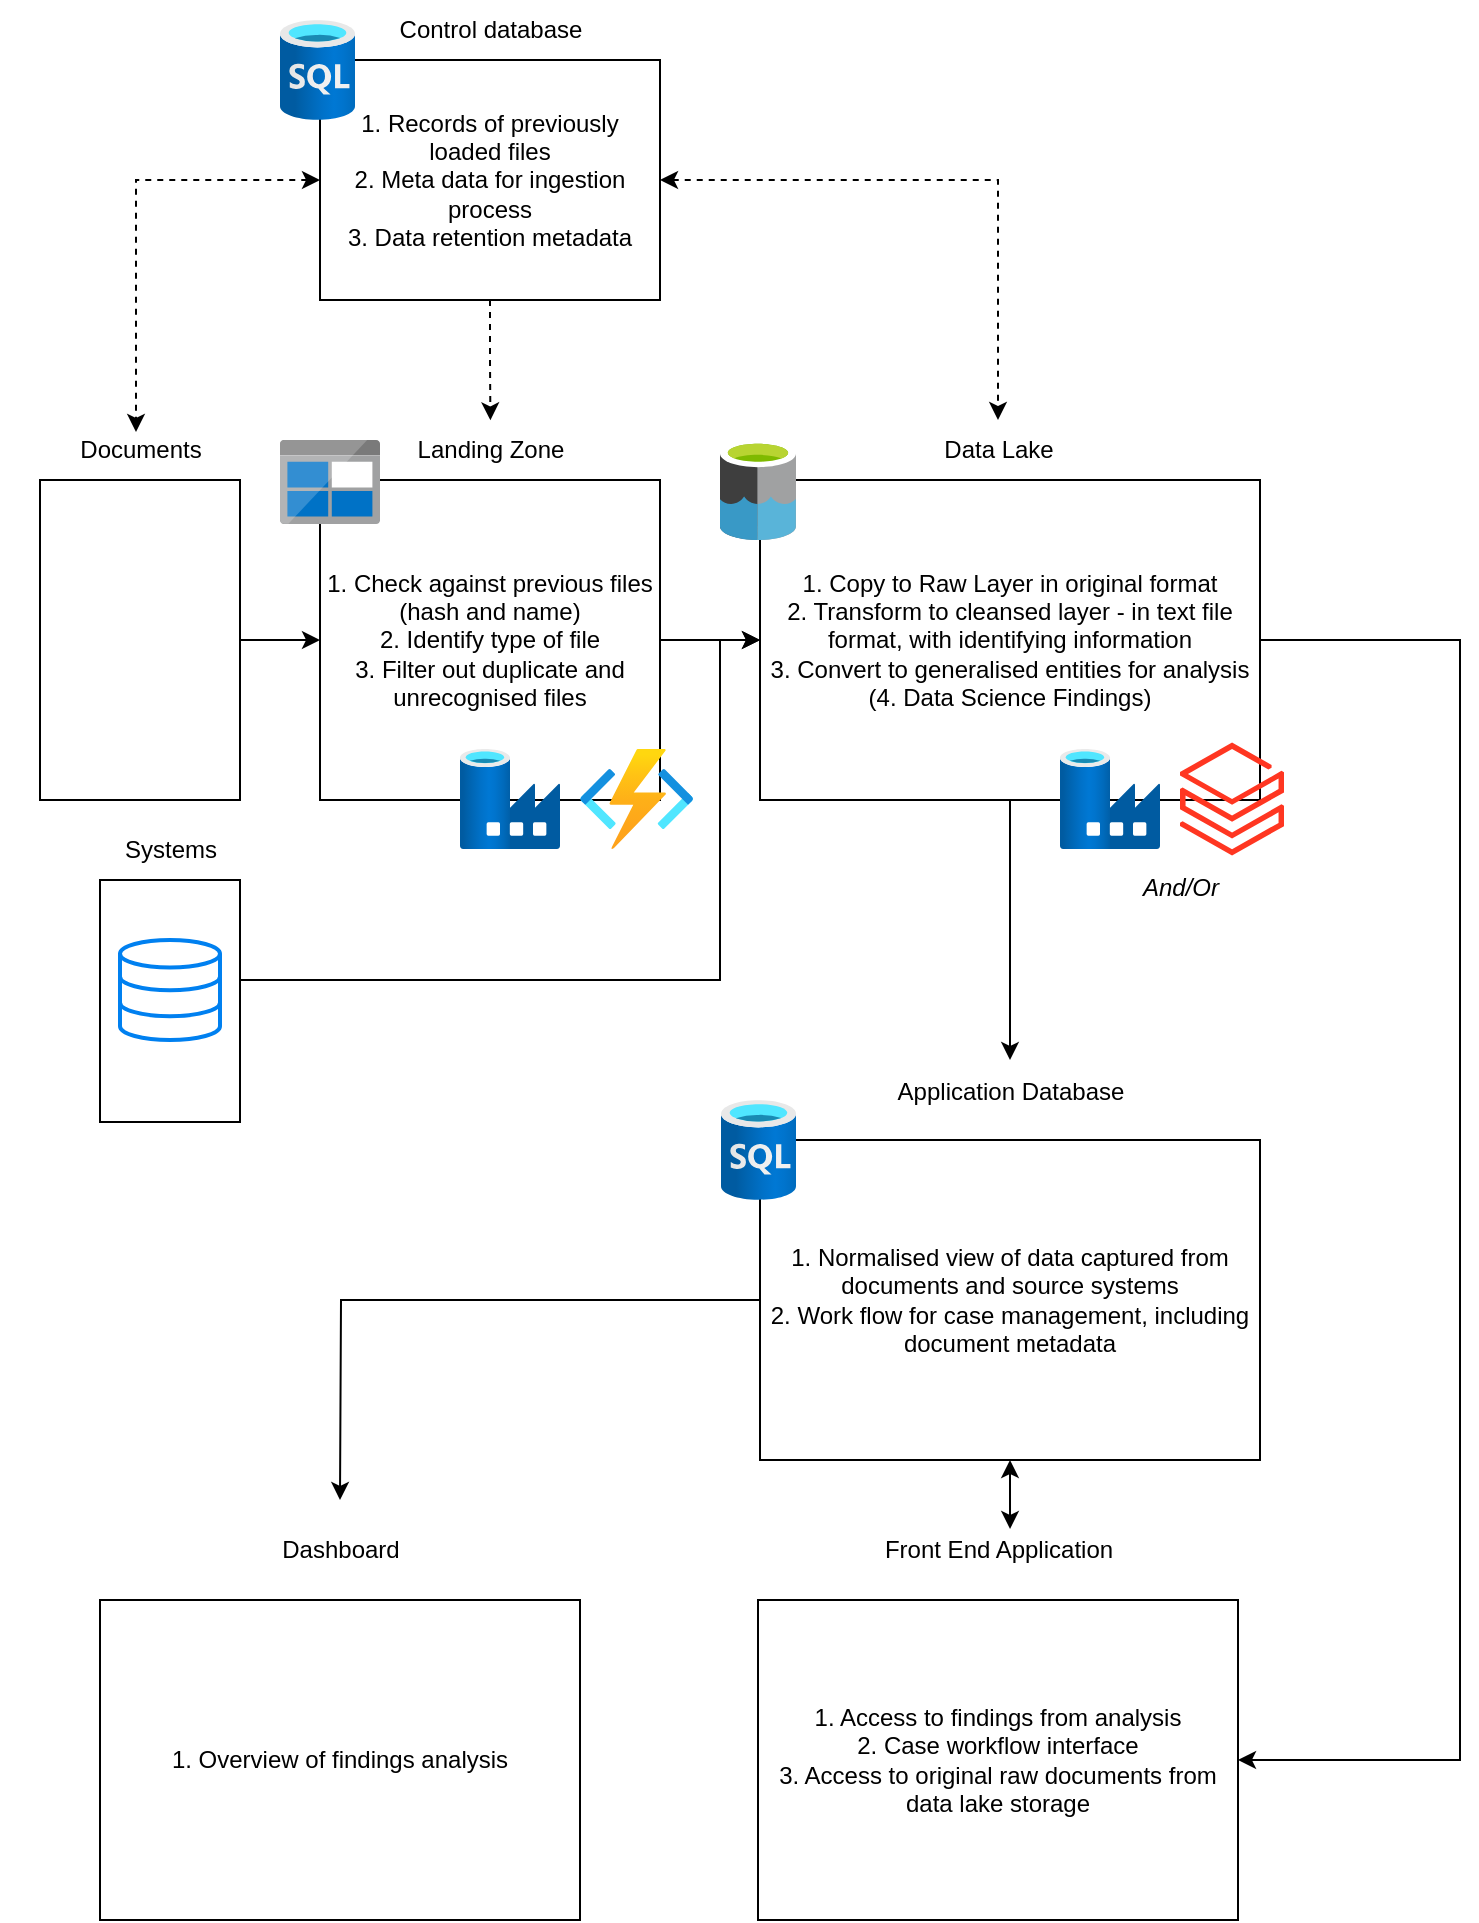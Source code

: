 <mxfile version="20.3.7" type="github" pages="2">
  <diagram id="Pra7Ti1Itql7A0pMZJDG" name="Page-1">
    <mxGraphModel dx="1778" dy="921" grid="1" gridSize="10" guides="1" tooltips="1" connect="1" arrows="1" fold="1" page="1" pageScale="1" pageWidth="827" pageHeight="1169" math="0" shadow="0">
      <root>
        <mxCell id="0" />
        <mxCell id="1" parent="0" />
        <mxCell id="P-3rOzOowKx57UyMNsX6-17" style="edgeStyle=orthogonalEdgeStyle;rounded=0;orthogonalLoop=1;jettySize=auto;html=1;dashed=1;startArrow=classic;startFill=1;" edge="1" parent="1" source="P-3rOzOowKx57UyMNsX6-2" target="P-3rOzOowKx57UyMNsX6-3">
          <mxGeometry relative="1" as="geometry" />
        </mxCell>
        <mxCell id="P-3rOzOowKx57UyMNsX6-18" style="edgeStyle=orthogonalEdgeStyle;rounded=0;orthogonalLoop=1;jettySize=auto;html=1;entryX=0.475;entryY=0.2;entryDx=0;entryDy=0;entryPerimeter=0;dashed=1;startArrow=classic;startFill=1;" edge="1" parent="1" source="P-3rOzOowKx57UyMNsX6-2" target="c69klhJZtKXw2RqqqRLg-3">
          <mxGeometry relative="1" as="geometry" />
        </mxCell>
        <mxCell id="P-3rOzOowKx57UyMNsX6-31" style="edgeStyle=orthogonalEdgeStyle;rounded=0;orthogonalLoop=1;jettySize=auto;html=1;entryX=0.502;entryY=0.006;entryDx=0;entryDy=0;entryPerimeter=0;startArrow=none;startFill=0;dashed=1;" edge="1" parent="1" source="P-3rOzOowKx57UyMNsX6-2" target="c69klhJZtKXw2RqqqRLg-10">
          <mxGeometry relative="1" as="geometry" />
        </mxCell>
        <mxCell id="P-3rOzOowKx57UyMNsX6-2" value="1. Records of previously loaded files&lt;br&gt;2. Meta data for ingestion process&lt;br&gt;3. Data retention metadata" style="rounded=0;whiteSpace=wrap;html=1;" vertex="1" parent="1">
          <mxGeometry x="200" y="90" width="170" height="120" as="geometry" />
        </mxCell>
        <mxCell id="P-3rOzOowKx57UyMNsX6-9" style="edgeStyle=orthogonalEdgeStyle;rounded=0;orthogonalLoop=1;jettySize=auto;html=1;" edge="1" parent="1" source="c69klhJZtKXw2RqqqRLg-11" target="c69klhJZtKXw2RqqqRLg-13">
          <mxGeometry relative="1" as="geometry">
            <Array as="points">
              <mxPoint x="400" y="550" />
              <mxPoint x="400" y="380" />
            </Array>
          </mxGeometry>
        </mxCell>
        <mxCell id="c69klhJZtKXw2RqqqRLg-11" value="" style="rounded=0;whiteSpace=wrap;html=1;" vertex="1" parent="1">
          <mxGeometry x="90" y="500" width="70" height="121" as="geometry" />
        </mxCell>
        <mxCell id="P-3rOzOowKx57UyMNsX6-7" style="edgeStyle=orthogonalEdgeStyle;rounded=0;orthogonalLoop=1;jettySize=auto;html=1;" edge="1" parent="1" source="c69klhJZtKXw2RqqqRLg-2" target="c69klhJZtKXw2RqqqRLg-7">
          <mxGeometry relative="1" as="geometry" />
        </mxCell>
        <mxCell id="c69klhJZtKXw2RqqqRLg-2" value="" style="rounded=0;whiteSpace=wrap;html=1;" vertex="1" parent="1">
          <mxGeometry x="60" y="300" width="100" height="160" as="geometry" />
        </mxCell>
        <mxCell id="c69klhJZtKXw2RqqqRLg-3" value="Documents" style="text;html=1;align=center;verticalAlign=middle;resizable=0;points=[];autosize=1;strokeColor=none;fillColor=none;" vertex="1" parent="1">
          <mxGeometry x="70" y="270" width="80" height="30" as="geometry" />
        </mxCell>
        <mxCell id="c69klhJZtKXw2RqqqRLg-4" value="" style="shape=image;html=1;verticalAlign=top;verticalLabelPosition=bottom;labelBackgroundColor=#ffffff;imageAspect=0;aspect=fixed;image=https://cdn3.iconfinder.com/data/icons/document-icons-2/30/647704-pdf-128.png" vertex="1" parent="1">
          <mxGeometry x="85" y="320" width="50" height="50" as="geometry" />
        </mxCell>
        <mxCell id="c69klhJZtKXw2RqqqRLg-5" value="" style="shape=image;html=1;verticalAlign=top;verticalLabelPosition=bottom;labelBackgroundColor=#ffffff;imageAspect=0;aspect=fixed;image=https://cdn3.iconfinder.com/data/icons/document-icons-2/30/647702-excel-128.png" vertex="1" parent="1">
          <mxGeometry x="85" y="390" width="50" height="50" as="geometry" />
        </mxCell>
        <mxCell id="c69klhJZtKXw2RqqqRLg-6" value="" style="html=1;verticalLabelPosition=bottom;align=center;labelBackgroundColor=#ffffff;verticalAlign=top;strokeWidth=2;strokeColor=#0080F0;shadow=0;dashed=0;shape=mxgraph.ios7.icons.data;" vertex="1" parent="1">
          <mxGeometry x="100" y="530" width="50" height="50" as="geometry" />
        </mxCell>
        <mxCell id="P-3rOzOowKx57UyMNsX6-8" style="edgeStyle=orthogonalEdgeStyle;rounded=0;orthogonalLoop=1;jettySize=auto;html=1;entryX=0;entryY=0.5;entryDx=0;entryDy=0;" edge="1" parent="1" source="c69klhJZtKXw2RqqqRLg-7" target="c69klhJZtKXw2RqqqRLg-13">
          <mxGeometry relative="1" as="geometry" />
        </mxCell>
        <mxCell id="c69klhJZtKXw2RqqqRLg-7" value="1. Check against previous files (hash and name)&lt;br&gt;2. Identify type of file&lt;br&gt;3. Filter out duplicate and unrecognised files" style="rounded=0;whiteSpace=wrap;html=1;" vertex="1" parent="1">
          <mxGeometry x="200" y="300" width="170" height="160" as="geometry" />
        </mxCell>
        <mxCell id="c69klhJZtKXw2RqqqRLg-9" value="" style="shape=image;html=1;verticalAlign=top;verticalLabelPosition=bottom;labelBackgroundColor=#ffffff;imageAspect=0;aspect=fixed;image=https://cdn0.iconfinder.com/data/icons/logos-microsoft-office-365/128/Microsoft_Office-09-128.png;dashed=1;strokeColor=#1F0FFF;fillColor=none;" vertex="1" parent="1">
          <mxGeometry x="40" y="282.5" width="45" height="45" as="geometry" />
        </mxCell>
        <mxCell id="c69klhJZtKXw2RqqqRLg-10" value="Landing Zone" style="text;html=1;align=center;verticalAlign=middle;resizable=0;points=[];autosize=1;strokeColor=none;fillColor=none;" vertex="1" parent="1">
          <mxGeometry x="235" y="270" width="100" height="30" as="geometry" />
        </mxCell>
        <mxCell id="c69klhJZtKXw2RqqqRLg-12" value="Systems" style="text;html=1;align=center;verticalAlign=middle;resizable=0;points=[];autosize=1;strokeColor=none;fillColor=none;" vertex="1" parent="1">
          <mxGeometry x="90" y="470" width="70" height="30" as="geometry" />
        </mxCell>
        <mxCell id="P-3rOzOowKx57UyMNsX6-16" style="edgeStyle=orthogonalEdgeStyle;rounded=0;orthogonalLoop=1;jettySize=auto;html=1;" edge="1" parent="1" source="c69klhJZtKXw2RqqqRLg-13">
          <mxGeometry relative="1" as="geometry">
            <mxPoint x="545" y="590" as="targetPoint" />
          </mxGeometry>
        </mxCell>
        <mxCell id="P-3rOzOowKx57UyMNsX6-29" style="edgeStyle=orthogonalEdgeStyle;rounded=0;orthogonalLoop=1;jettySize=auto;html=1;startArrow=none;startFill=0;entryX=1;entryY=0.5;entryDx=0;entryDy=0;" edge="1" parent="1" source="c69klhJZtKXw2RqqqRLg-13" target="P-3rOzOowKx57UyMNsX6-25">
          <mxGeometry relative="1" as="geometry">
            <mxPoint x="780" y="820" as="targetPoint" />
            <Array as="points">
              <mxPoint x="770" y="380" />
              <mxPoint x="770" y="940" />
            </Array>
          </mxGeometry>
        </mxCell>
        <mxCell id="c69klhJZtKXw2RqqqRLg-13" value="1. Copy to Raw Layer in original format&lt;br&gt;2. Transform to cleansed layer - in text file format, with identifying information&lt;br&gt;3. Convert to generalised entities for analysis&lt;br&gt;(4. Data Science Findings)" style="rounded=0;whiteSpace=wrap;html=1;" vertex="1" parent="1">
          <mxGeometry x="420" y="300" width="250" height="160" as="geometry" />
        </mxCell>
        <mxCell id="c69klhJZtKXw2RqqqRLg-15" value="" style="aspect=fixed;html=1;points=[];align=center;image;fontSize=12;image=img/lib/azure2/databases/Data_Factory.svg;dashed=1;strokeColor=#7EB9B9;fillColor=none;" vertex="1" parent="1">
          <mxGeometry x="270" y="434.5" width="50" height="50" as="geometry" />
        </mxCell>
        <mxCell id="c69klhJZtKXw2RqqqRLg-16" value="" style="sketch=0;aspect=fixed;html=1;points=[];align=center;image;fontSize=12;image=img/lib/mscae/BlobBlock.svg;dashed=1;strokeColor=#7EB9B9;fillColor=none;" vertex="1" parent="1">
          <mxGeometry x="180" y="280" width="50" height="42" as="geometry" />
        </mxCell>
        <mxCell id="c69klhJZtKXw2RqqqRLg-17" value="" style="sketch=0;aspect=fixed;html=1;points=[];align=center;image;fontSize=12;image=img/lib/mscae/Data_Lake.svg;dashed=1;strokeColor=#7EB9B9;fillColor=none;" vertex="1" parent="1">
          <mxGeometry x="400" y="280" width="38" height="50" as="geometry" />
        </mxCell>
        <mxCell id="P-3rOzOowKx57UyMNsX6-1" value="" style="aspect=fixed;html=1;points=[];align=center;image;fontSize=12;image=img/lib/azure2/databases/SQL_Database.svg;strokeColor=default;fillColor=none;" vertex="1" parent="1">
          <mxGeometry x="180" y="70" width="37.5" height="50" as="geometry" />
        </mxCell>
        <mxCell id="P-3rOzOowKx57UyMNsX6-3" value="Data Lake" style="text;html=1;align=center;verticalAlign=middle;resizable=0;points=[];autosize=1;strokeColor=none;fillColor=none;" vertex="1" parent="1">
          <mxGeometry x="499" y="270" width="80" height="30" as="geometry" />
        </mxCell>
        <mxCell id="P-3rOzOowKx57UyMNsX6-4" value="Control database" style="text;html=1;align=center;verticalAlign=middle;resizable=0;points=[];autosize=1;strokeColor=none;fillColor=none;" vertex="1" parent="1">
          <mxGeometry x="230" y="60" width="110" height="30" as="geometry" />
        </mxCell>
        <mxCell id="P-3rOzOowKx57UyMNsX6-6" value="" style="aspect=fixed;html=1;points=[];align=center;image;fontSize=12;image=img/lib/azure2/analytics/Azure_Databricks.svg;strokeColor=default;fillColor=none;" vertex="1" parent="1">
          <mxGeometry x="630" y="430" width="52.06" height="59" as="geometry" />
        </mxCell>
        <mxCell id="P-3rOzOowKx57UyMNsX6-10" value="" style="aspect=fixed;html=1;points=[];align=center;image;fontSize=12;image=img/lib/azure2/databases/Data_Factory.svg;dashed=1;strokeColor=#7EB9B9;fillColor=none;" vertex="1" parent="1">
          <mxGeometry x="570" y="434.5" width="50" height="50" as="geometry" />
        </mxCell>
        <mxCell id="P-3rOzOowKx57UyMNsX6-11" value="And/Or" style="text;html=1;align=center;verticalAlign=middle;resizable=0;points=[];autosize=1;strokeColor=none;fillColor=none;fontStyle=2" vertex="1" parent="1">
          <mxGeometry x="600" y="489" width="60" height="30" as="geometry" />
        </mxCell>
        <mxCell id="P-3rOzOowKx57UyMNsX6-27" style="edgeStyle=orthogonalEdgeStyle;rounded=0;orthogonalLoop=1;jettySize=auto;html=1;startArrow=none;startFill=0;" edge="1" parent="1" source="P-3rOzOowKx57UyMNsX6-13">
          <mxGeometry relative="1" as="geometry">
            <mxPoint x="210" y="810" as="targetPoint" />
          </mxGeometry>
        </mxCell>
        <mxCell id="P-3rOzOowKx57UyMNsX6-28" style="edgeStyle=orthogonalEdgeStyle;rounded=0;orthogonalLoop=1;jettySize=auto;html=1;entryX=0.543;entryY=0.15;entryDx=0;entryDy=0;entryPerimeter=0;startArrow=classic;startFill=1;" edge="1" parent="1" source="P-3rOzOowKx57UyMNsX6-13" target="P-3rOzOowKx57UyMNsX6-26">
          <mxGeometry relative="1" as="geometry" />
        </mxCell>
        <mxCell id="P-3rOzOowKx57UyMNsX6-13" value="1. Normalised view of data captured from documents and source systems&lt;br&gt;2. Work flow for case management, including document metadata" style="rounded=0;whiteSpace=wrap;html=1;strokeColor=default;fillColor=none;" vertex="1" parent="1">
          <mxGeometry x="420" y="630" width="250" height="160" as="geometry" />
        </mxCell>
        <mxCell id="P-3rOzOowKx57UyMNsX6-14" value="" style="aspect=fixed;html=1;points=[];align=center;image;fontSize=12;image=img/lib/azure2/databases/SQL_Database.svg;strokeColor=default;fillColor=none;" vertex="1" parent="1">
          <mxGeometry x="400.5" y="610" width="37.5" height="50" as="geometry" />
        </mxCell>
        <mxCell id="P-3rOzOowKx57UyMNsX6-15" value="Application Database" style="text;html=1;align=center;verticalAlign=middle;resizable=0;points=[];autosize=1;strokeColor=none;fillColor=none;" vertex="1" parent="1">
          <mxGeometry x="475" y="591" width="140" height="30" as="geometry" />
        </mxCell>
        <mxCell id="P-3rOzOowKx57UyMNsX6-22" value="" style="aspect=fixed;html=1;points=[];align=center;image;fontSize=12;image=img/lib/azure2/compute/Function_Apps.svg;strokeColor=default;fillColor=none;" vertex="1" parent="1">
          <mxGeometry x="330" y="434.5" width="56.67" height="50" as="geometry" />
        </mxCell>
        <mxCell id="P-3rOzOowKx57UyMNsX6-23" value="1. Overview of findings analysis&lt;br&gt;" style="rounded=0;whiteSpace=wrap;html=1;strokeColor=default;fillColor=none;" vertex="1" parent="1">
          <mxGeometry x="90" y="860" width="240" height="160" as="geometry" />
        </mxCell>
        <mxCell id="P-3rOzOowKx57UyMNsX6-24" value="Dashboard" style="text;html=1;align=center;verticalAlign=middle;resizable=0;points=[];autosize=1;strokeColor=none;fillColor=none;" vertex="1" parent="1">
          <mxGeometry x="170" y="820" width="80" height="30" as="geometry" />
        </mxCell>
        <mxCell id="P-3rOzOowKx57UyMNsX6-25" value="1. Access to findings from analysis&lt;br&gt;2. Case workflow interface&lt;br&gt;3. Access to original raw documents from data lake storage" style="rounded=0;whiteSpace=wrap;html=1;strokeColor=default;fillColor=none;" vertex="1" parent="1">
          <mxGeometry x="419" y="860" width="240" height="160" as="geometry" />
        </mxCell>
        <mxCell id="P-3rOzOowKx57UyMNsX6-26" value="Front End Application" style="text;html=1;align=center;verticalAlign=middle;resizable=0;points=[];autosize=1;strokeColor=none;fillColor=none;" vertex="1" parent="1">
          <mxGeometry x="469" y="820" width="140" height="30" as="geometry" />
        </mxCell>
      </root>
    </mxGraphModel>
  </diagram>
  <diagram id="3vegy7elSlUphwwQ_S_d" name="Page-2">
    <mxGraphModel dx="1422" dy="737" grid="1" gridSize="10" guides="1" tooltips="1" connect="1" arrows="1" fold="1" page="1" pageScale="1" pageWidth="827" pageHeight="1169" math="0" shadow="0">
      <root>
        <mxCell id="0" />
        <mxCell id="1" parent="0" />
        <mxCell id="q4otIG3thRw6N4SjEn54-1" value="New document lands in storage account" style="rounded=0;whiteSpace=wrap;html=1;" vertex="1" parent="1">
          <mxGeometry x="330" y="40" width="120" height="60" as="geometry" />
        </mxCell>
      </root>
    </mxGraphModel>
  </diagram>
</mxfile>
